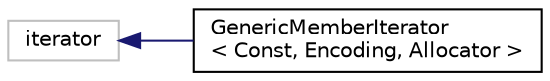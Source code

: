 digraph "Graphical Class Hierarchy"
{
  edge [fontname="Helvetica",fontsize="10",labelfontname="Helvetica",labelfontsize="10"];
  node [fontname="Helvetica",fontsize="10",shape=record];
  rankdir="LR";
  Node158 [label="iterator",height=0.2,width=0.4,color="grey75", fillcolor="white", style="filled"];
  Node158 -> Node0 [dir="back",color="midnightblue",fontsize="10",style="solid",fontname="Helvetica"];
  Node0 [label="GenericMemberIterator\l\< Const, Encoding, Allocator \>",height=0.2,width=0.4,color="black", fillcolor="white", style="filled",URL="$class_generic_member_iterator.html",tooltip="(Constant) member iterator for a JSON object value "];
}
